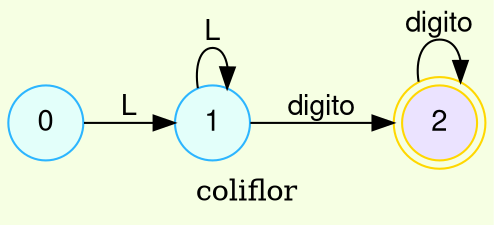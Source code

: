 digraph finite_state_machine {
	bgcolor = "#F6FFE3"
	node [fontname="Helvetica,Arial,sans-serif" ]
	edge [fontname="Helvetica,Arial,sans-serif"]
	rankdir=LR;
	node [shape = doublecircle, color = gold fillcolor="#EBE3FF" style =filled];2;
	node [shape = circle, color = "#2CB5FF" fillcolor="#E3FFFA" style =filled];

0->1[label = "L"];
1->1[label = "L"];
1->2[label = "digito"];
2->2[label = "digito"];
label= coliflor}